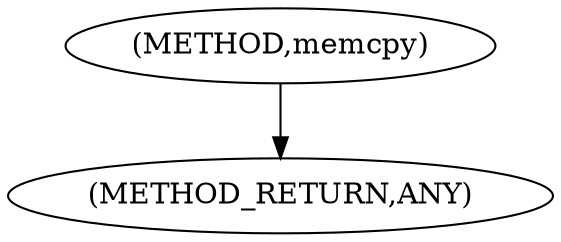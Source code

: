 digraph "memcpy" {  
"111669149734" [label = <(METHOD,memcpy)> ]
"128849018918" [label = <(METHOD_RETURN,ANY)> ]
  "111669149734" -> "128849018918" 
}
